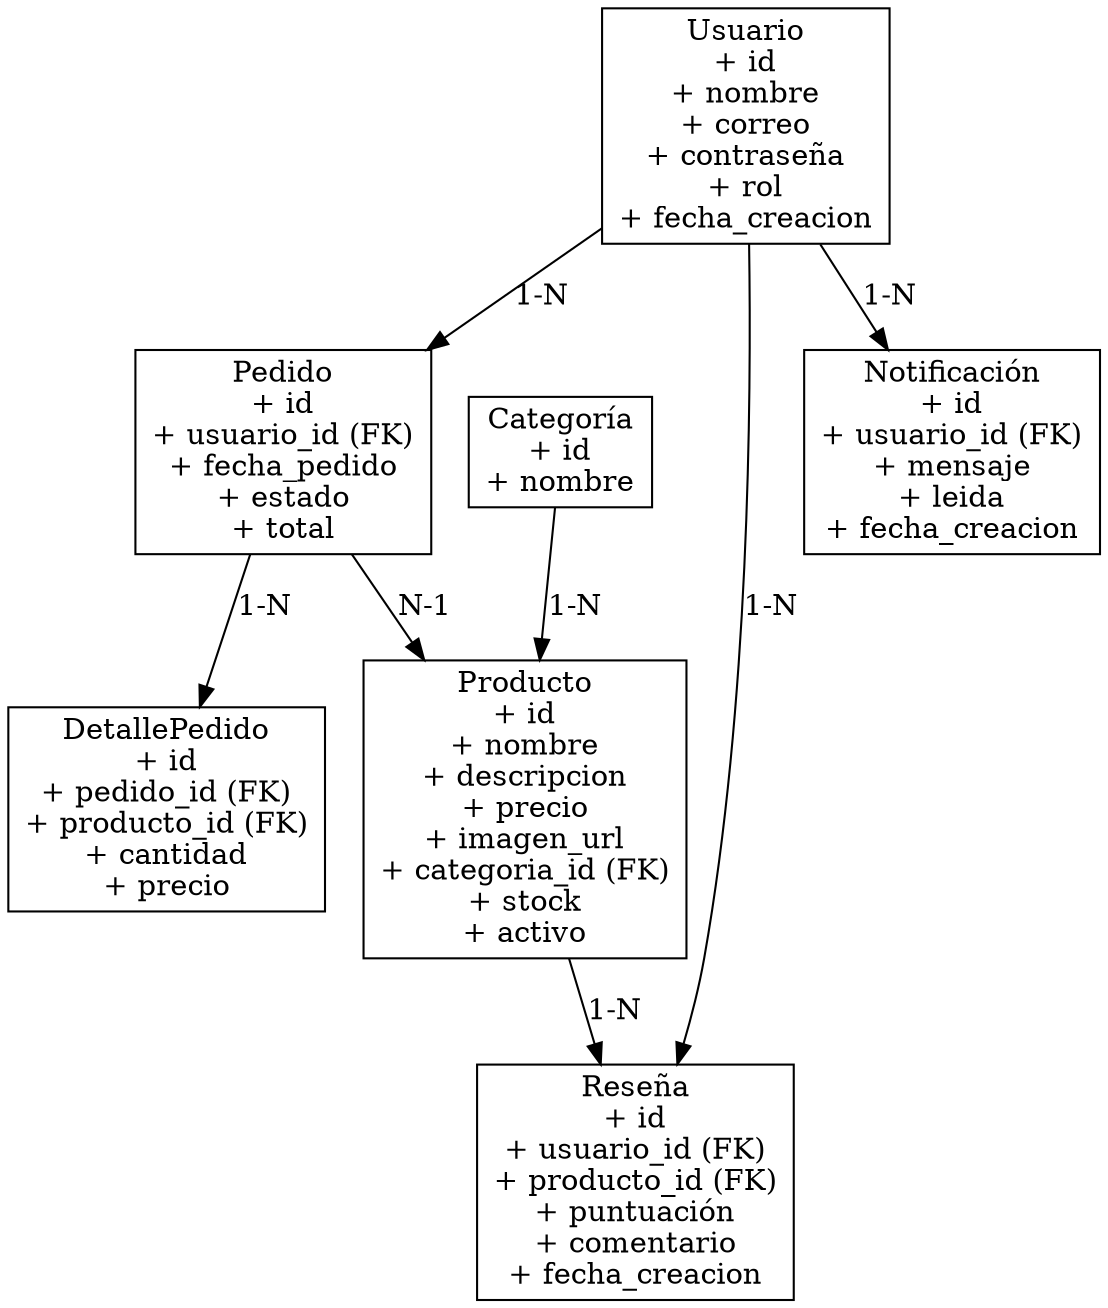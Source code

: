 digraph G {
    // Nodos
    Usuario [shape = box;];
    Pedido [shape = box;];
    DetallePedido [shape = box;];
    Producto [shape = box;];
    Reseña [shape = box;];
    Notificación [shape = box;];
    Categoría [shape = box;];

      // Atributos
    Usuario [label = <Usuario<br/>+ id<br/>+ nombre<br/>+ correo<br/>+ contraseña<br/>+ rol<br/>+ fecha_creacion>;];
    Pedido [label = <Pedido<br/>+ id<br/>+ usuario_id (FK)<br/>+ fecha_pedido<br/>+ estado<br/>+ total>;];
    DetallePedido [label = <DetallePedido<br/>+ id<br/>+ pedido_id (FK)<br/>+ producto_id (FK)<br/>+ cantidad<br/>+ precio>;];
    Producto [label = <Producto<br/>+ id<br/>+ nombre<br/>+ descripcion<br/>+ precio<br/>+ imagen_url<br/>+ categoria_id (FK)<br/>+ stock<br/>+ activo>;];
    Reseña [label = <Reseña<br/>+ id<br/>+ usuario_id (FK)<br/>+ producto_id (FK)<br/>+ puntuación<br/>+ comentario<br/>+ fecha_creacion>;];
    Notificación [label = <Notificación<br/>+ id<br/>+ usuario_id (FK)<br/>+ mensaje<br/>+ leida<br/>+ fecha_creacion>;];
    Categoría [label = <Categoría<br/>+ id<br/>+ nombre>;];
    
    // Relaciones
    Usuario -> Pedido [label = "1-N";];
    Pedido -> DetallePedido [label = "1-N";];
    Pedido -> Producto [label = "N-1";];
    Producto -> Reseña [label = "1-N";];
    Usuario -> Reseña [label = "1-N";];
    Usuario -> Notificación [label = "1-N";];
    Categoría -> Producto [label = "1-N";];
    
  
}